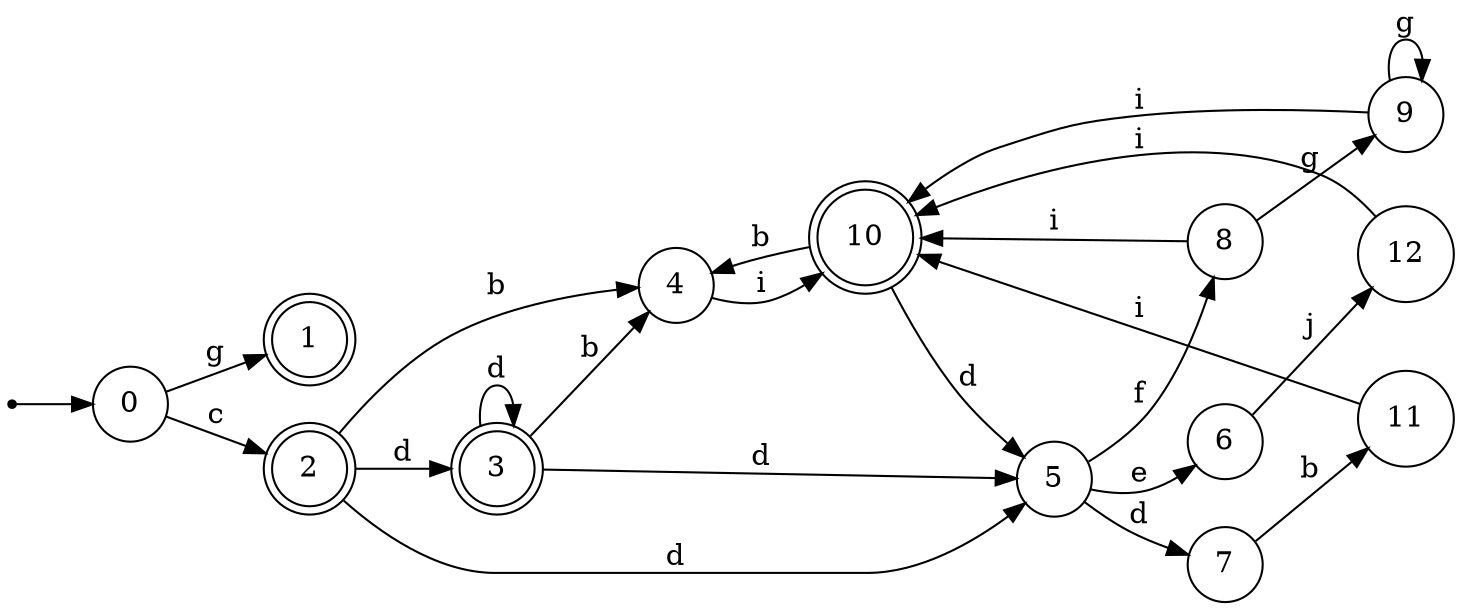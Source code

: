 digraph finite_state_machine {
rankdir=LR;
size="20,20";
node [shape = point]; "dummy0"
node [shape = circle]; "0";
"dummy0" -> "0";
node [shape = doublecircle]; "1";node [shape = doublecircle]; "2";node [shape = doublecircle]; "3";node [shape = circle]; "4";
node [shape = circle]; "5";
node [shape = circle]; "6";
node [shape = circle]; "7";
node [shape = circle]; "8";
node [shape = circle]; "9";
node [shape = doublecircle]; "10";node [shape = circle]; "11";
node [shape = circle]; "12";
"0" -> "1" [label = "g"];
 "0" -> "2" [label = "c"];
 "2" -> "3" [label = "d"];
 "2" -> "5" [label = "d"];
 "2" -> "4" [label = "b"];
 "5" -> "6" [label = "e"];
 "5" -> "7" [label = "d"];
 "5" -> "8" [label = "f"];
 "8" -> "9" [label = "g"];
 "8" -> "10" [label = "i"];
 "10" -> "4" [label = "b"];
 "10" -> "5" [label = "d"];
 "9" -> "9" [label = "g"];
 "9" -> "10" [label = "i"];
 "7" -> "11" [label = "b"];
 "11" -> "10" [label = "i"];
 "6" -> "12" [label = "j"];
 "12" -> "10" [label = "i"];
 "4" -> "10" [label = "i"];
 "3" -> "3" [label = "d"];
 "3" -> "5" [label = "d"];
 "3" -> "4" [label = "b"];
 }
